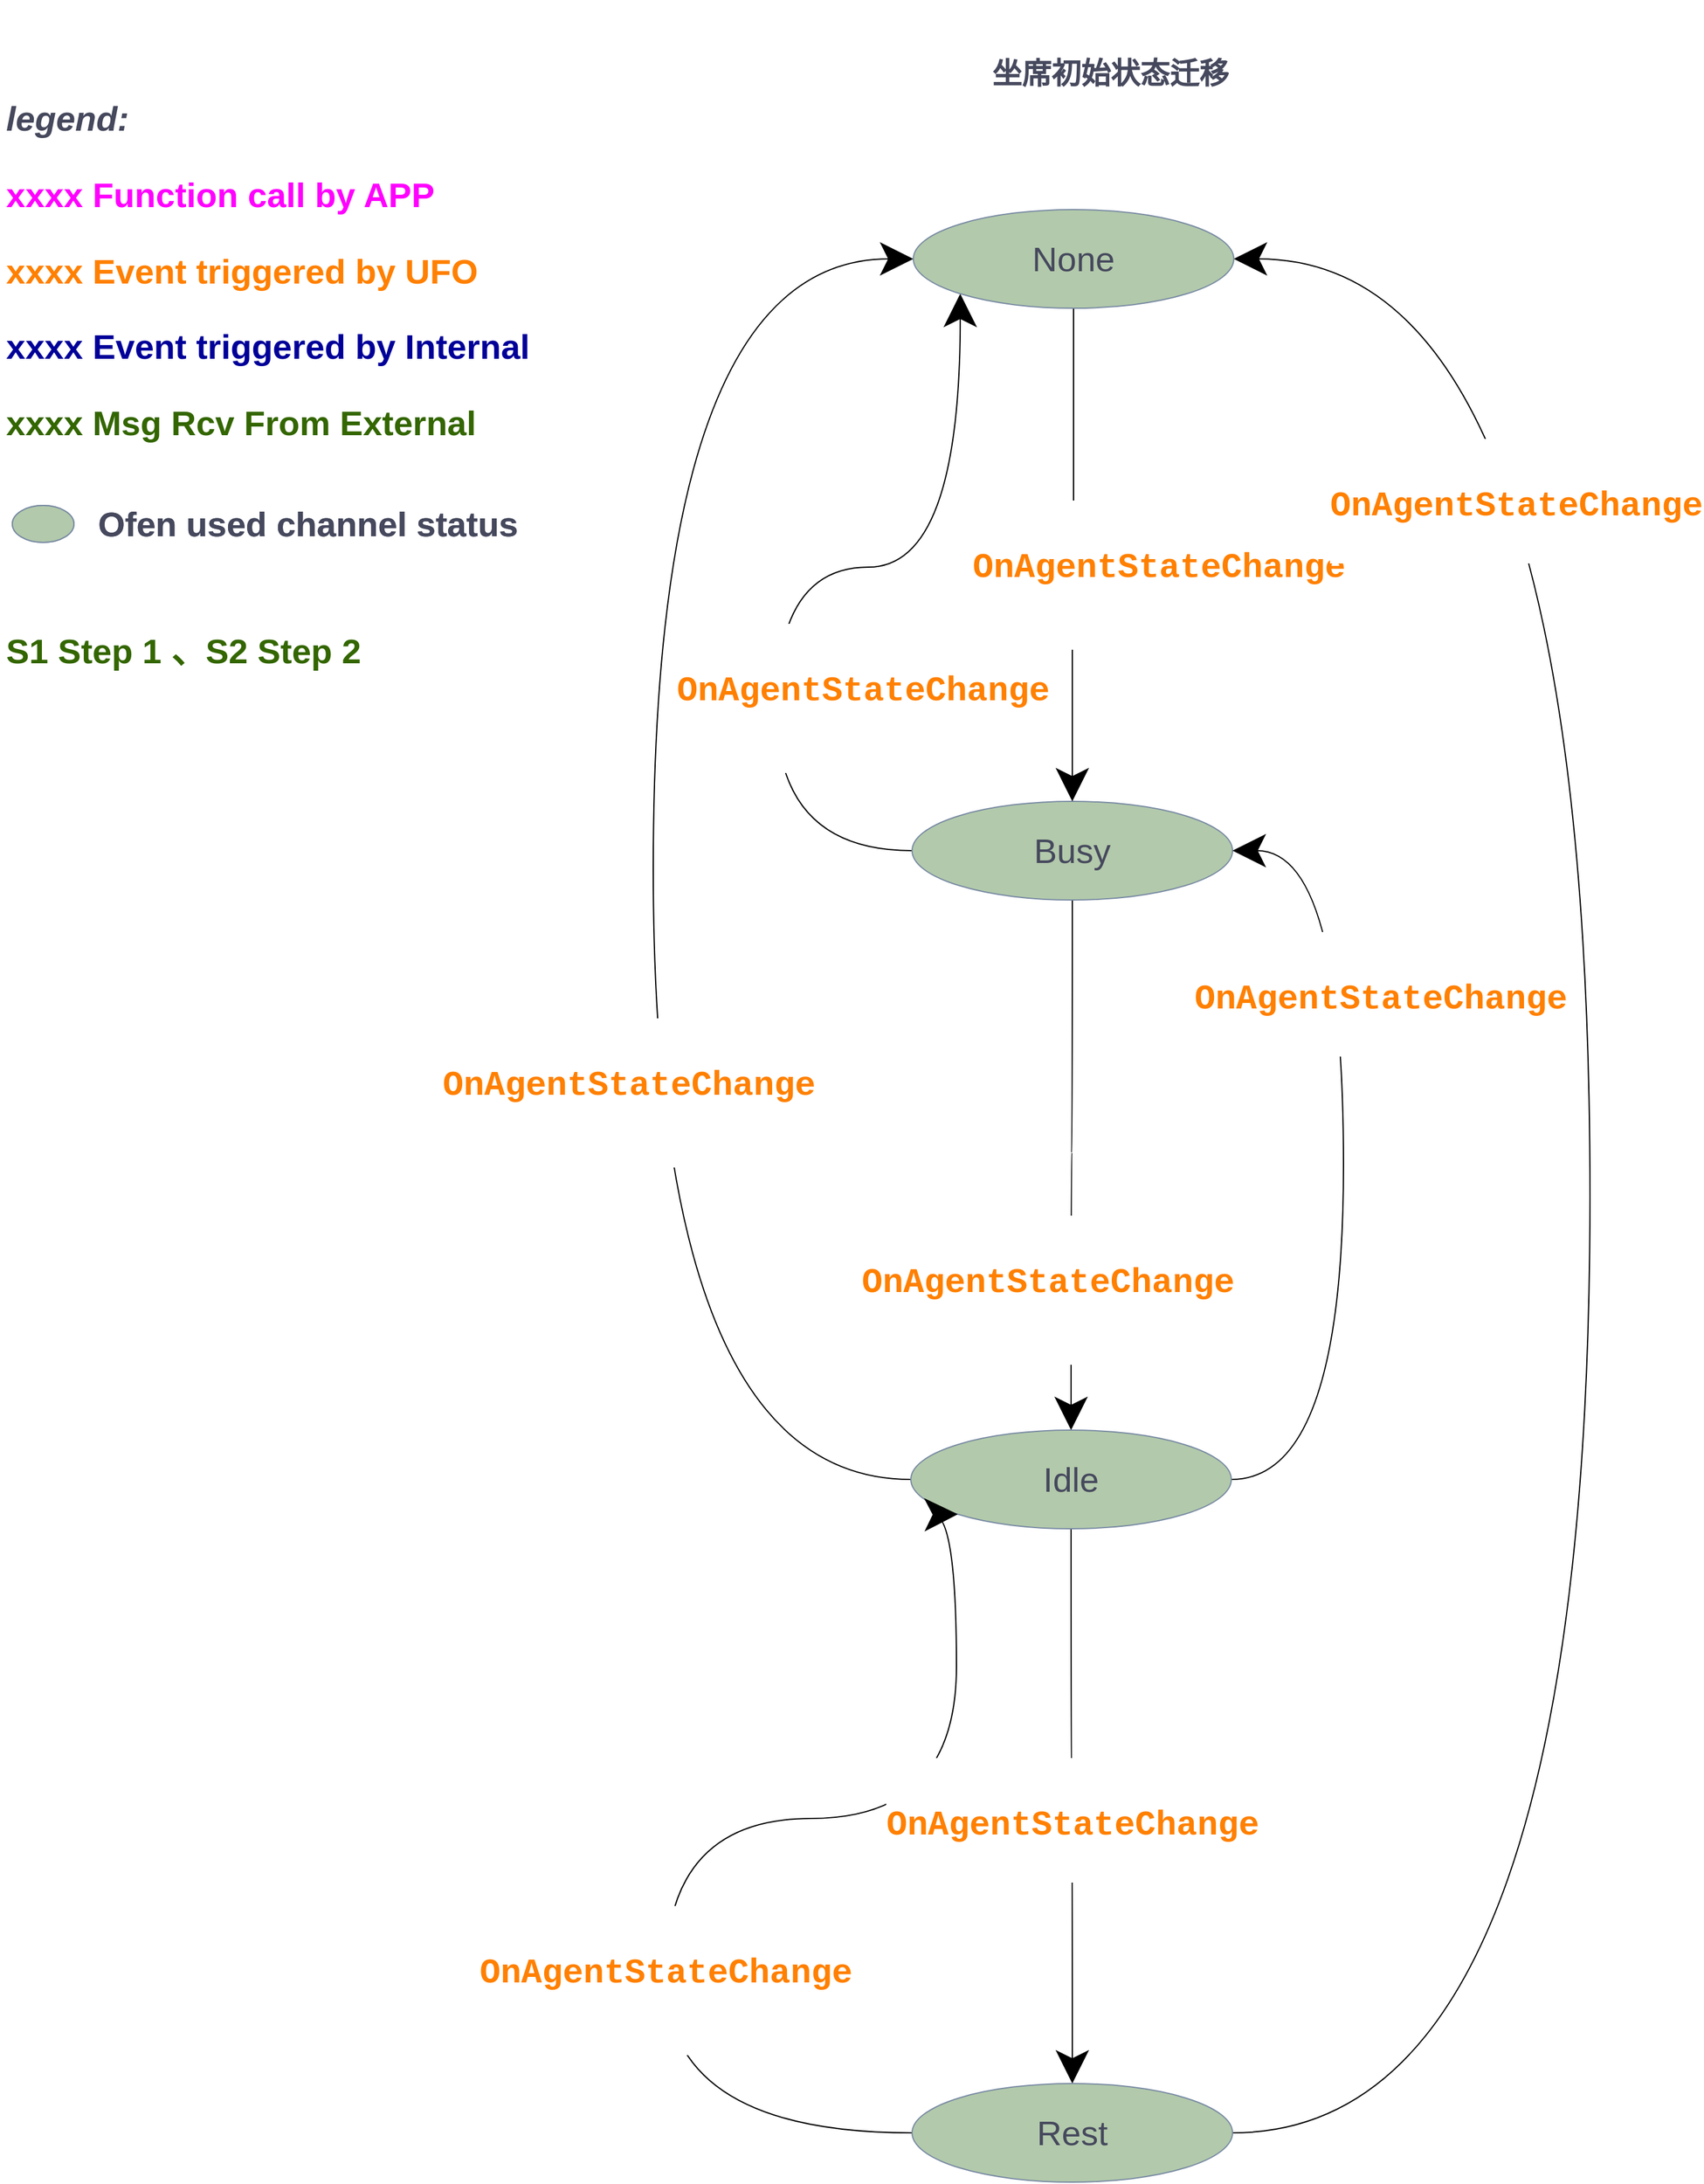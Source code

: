 <mxfile version="16.2.6" type="github">
  <diagram id="w_AIIrhfpoO35vBkycTq" name="第 1 页">
    <mxGraphModel dx="2723" dy="1029" grid="1" gridSize="10" guides="1" tooltips="1" connect="1" arrows="1" fold="1" page="1" pageScale="1" pageWidth="827" pageHeight="1169" math="0" shadow="0">
      <root>
        <mxCell id="0" />
        <mxCell id="1" parent="0" />
        <mxCell id="dQ7_-L5XWVC0MtfEueZ6-1" value="&lt;h1 style=&quot;font-size: 28px&quot;&gt;&lt;font style=&quot;font-size: 28px&quot;&gt;&lt;br&gt;&lt;/font&gt;&lt;/h1&gt;&lt;p style=&quot;font-size: 28px&quot;&gt;&lt;font style=&quot;font-size: 28px&quot;&gt;&lt;b&gt;&lt;i&gt;legend:&lt;/i&gt;&lt;/b&gt;&lt;/font&gt;&lt;/p&gt;&lt;p style=&quot;font-size: 28px&quot;&gt;&lt;font color=&quot;#ff00ff&quot; style=&quot;font-size: 28px&quot;&gt;&lt;b&gt;xxxx Function call by APP&lt;/b&gt;&lt;/font&gt;&lt;/p&gt;&lt;p style=&quot;font-size: 28px&quot;&gt;&lt;font style=&quot;font-size: 28px&quot;&gt;&lt;b style=&quot;color: rgb(255 , 128 , 0)&quot;&gt;xxxx Event triggered&amp;nbsp;by UFO&lt;/b&gt;&lt;font color=&quot;#ff00ff&quot; style=&quot;font-size: 28px&quot;&gt;&lt;b&gt;&lt;br&gt;&lt;/b&gt;&lt;/font&gt;&lt;/font&gt;&lt;/p&gt;&lt;p style=&quot;font-size: 28px&quot;&gt;&lt;b&gt;&lt;font style=&quot;font-size: 28px&quot;&gt;&lt;font color=&quot;#000099&quot; style=&quot;font-size: 28px&quot;&gt;xxxx Event triggered&amp;nbsp;by Internal&lt;/font&gt;&lt;font color=&quot;#ff00ff&quot; style=&quot;font-size: 28px&quot;&gt;&lt;br&gt;&lt;/font&gt;&lt;/font&gt;&lt;/b&gt;&lt;/p&gt;&lt;p style=&quot;font-size: 28px&quot;&gt;&lt;font color=&quot;#336600&quot; style=&quot;font-size: 28px&quot;&gt;&lt;b&gt;xxxx Msg Rcv From External&lt;/b&gt;&lt;/font&gt;&lt;/p&gt;&lt;p style=&quot;font-size: 28px&quot;&gt;&lt;font color=&quot;#336600&quot; style=&quot;font-size: 28px&quot;&gt;&lt;b&gt;&lt;br&gt;&lt;/b&gt;&lt;/font&gt;&lt;/p&gt;&lt;p style=&quot;font-size: 28px&quot;&gt;&lt;font color=&quot;#336600&quot; style=&quot;font-size: 28px&quot;&gt;&lt;b&gt;&lt;br&gt;&lt;/b&gt;&lt;/font&gt;&lt;/p&gt;&lt;p style=&quot;font-size: 28px&quot;&gt;&lt;font color=&quot;#336600&quot; style=&quot;font-size: 28px&quot;&gt;&lt;b&gt;S1 Step 1 、S2 Step 2&lt;/b&gt;&lt;/font&gt;&lt;/p&gt;&lt;p style=&quot;font-size: 28px&quot;&gt;&lt;font style=&quot;font-size: 28px&quot;&gt;&lt;br&gt;&lt;/font&gt;&lt;/p&gt;&lt;p style=&quot;font-size: 28px&quot;&gt;&lt;font color=&quot;#ff8000&quot; style=&quot;font-size: 28px&quot;&gt;&lt;br&gt;&lt;/font&gt;&lt;/p&gt;&lt;p style=&quot;font-size: 28px&quot;&gt;&lt;font color=&quot;#ff8000&quot; style=&quot;font-size: 28px&quot;&gt;&lt;br&gt;&lt;/font&gt;&lt;/p&gt;&lt;p style=&quot;font-size: 28px&quot;&gt;&lt;br&gt;&lt;/p&gt;" style="text;html=1;strokeColor=none;fillColor=none;spacing=5;spacingTop=-20;whiteSpace=wrap;overflow=hidden;rounded=0;fontColor=#46495D;" parent="1" vertex="1">
          <mxGeometry x="-500" y="20" width="661" height="560" as="geometry" />
        </mxCell>
        <mxCell id="dQ7_-L5XWVC0MtfEueZ6-2" value="&lt;font size=&quot;1&quot;&gt;&lt;b style=&quot;font-size: 28px&quot;&gt;Ofen used channel status&lt;/b&gt;&lt;/font&gt;" style="text;html=1;align=center;verticalAlign=middle;whiteSpace=wrap;rounded=0;strokeWidth=5;fontColor=#46495D;" parent="1" vertex="1">
          <mxGeometry x="-450" y="420" width="400" height="30" as="geometry" />
        </mxCell>
        <mxCell id="dQ7_-L5XWVC0MtfEueZ6-3" value="" style="ellipse;whiteSpace=wrap;html=1;fillColor=#B2C9AB;strokeColor=#788AA3;strokeWidth=1;fontColor=#46495D;" parent="1" vertex="1">
          <mxGeometry x="-490" y="420" width="50" height="30" as="geometry" />
        </mxCell>
        <mxCell id="zJMsMLb247lZ4SUorlam-59" style="edgeStyle=orthogonalEdgeStyle;curved=1;rounded=0;orthogonalLoop=1;jettySize=auto;html=1;entryX=0;entryY=1;entryDx=0;entryDy=0;endSize=24;" edge="1" parent="1" source="dQ7_-L5XWVC0MtfEueZ6-5" target="zJMsMLb247lZ4SUorlam-47">
          <mxGeometry relative="1" as="geometry">
            <Array as="points">
              <mxPoint x="130" y="700" />
              <mxPoint x="130" y="470" />
              <mxPoint x="279" y="470" />
            </Array>
          </mxGeometry>
        </mxCell>
        <mxCell id="zJMsMLb247lZ4SUorlam-60" style="edgeStyle=orthogonalEdgeStyle;curved=1;rounded=0;orthogonalLoop=1;jettySize=auto;html=1;endSize=24;" edge="1" parent="1" source="dQ7_-L5XWVC0MtfEueZ6-5" target="dQ7_-L5XWVC0MtfEueZ6-55">
          <mxGeometry relative="1" as="geometry" />
        </mxCell>
        <mxCell id="dQ7_-L5XWVC0MtfEueZ6-5" value="&lt;span style=&quot;font-size: 28px&quot;&gt;Busy&lt;/span&gt;" style="ellipse;whiteSpace=wrap;html=1;fillColor=#B2C9AB;strokeColor=#788AA3;fontColor=#46495D;" parent="1" vertex="1">
          <mxGeometry x="240" y="660" width="260" height="80" as="geometry" />
        </mxCell>
        <mxCell id="dQ7_-L5XWVC0MtfEueZ6-19" value="&lt;h1&gt;坐席初始状态迁移&lt;/h1&gt;&lt;p style=&quot;font-size: 20px&quot;&gt;&lt;br&gt;&lt;/p&gt;&lt;p style=&quot;font-size: 20px&quot;&gt;&lt;br&gt;&lt;/p&gt;&lt;p&gt;&lt;font color=&quot;#ff8000&quot;&gt;&lt;br&gt;&lt;/font&gt;&lt;/p&gt;&lt;p&gt;&lt;font color=&quot;#ff8000&quot;&gt;&lt;br&gt;&lt;/font&gt;&lt;/p&gt;&lt;p&gt;&lt;br&gt;&lt;/p&gt;" style="text;html=1;strokeColor=none;fillColor=none;spacing=5;spacingTop=-20;whiteSpace=wrap;overflow=hidden;rounded=0;fontColor=#46495D;" parent="1" vertex="1">
          <mxGeometry x="300" y="50" width="250" height="60" as="geometry" />
        </mxCell>
        <mxCell id="dQ7_-L5XWVC0MtfEueZ6-20" value="&lt;font size=&quot;1&quot;&gt;&lt;b style=&quot;font-size: 28px&quot;&gt;Ofen used channel status&lt;/b&gt;&lt;/font&gt;" style="text;html=1;align=center;verticalAlign=middle;whiteSpace=wrap;rounded=0;strokeWidth=5;fontColor=#46495D;" parent="1" vertex="1">
          <mxGeometry x="-450" y="420" width="400" height="30" as="geometry" />
        </mxCell>
        <mxCell id="dQ7_-L5XWVC0MtfEueZ6-21" value="" style="ellipse;whiteSpace=wrap;html=1;fillColor=#B2C9AB;strokeColor=#788AA3;strokeWidth=1;fontColor=#46495D;" parent="1" vertex="1">
          <mxGeometry x="-490" y="420" width="50" height="30" as="geometry" />
        </mxCell>
        <mxCell id="zJMsMLb247lZ4SUorlam-52" style="edgeStyle=orthogonalEdgeStyle;curved=1;rounded=0;orthogonalLoop=1;jettySize=auto;html=1;entryX=0;entryY=0.5;entryDx=0;entryDy=0;endSize=24;" edge="1" parent="1" source="dQ7_-L5XWVC0MtfEueZ6-55" target="zJMsMLb247lZ4SUorlam-47">
          <mxGeometry relative="1" as="geometry">
            <Array as="points">
              <mxPoint x="30" y="1210" />
              <mxPoint x="30" y="220" />
            </Array>
          </mxGeometry>
        </mxCell>
        <mxCell id="zJMsMLb247lZ4SUorlam-61" style="edgeStyle=orthogonalEdgeStyle;curved=1;rounded=0;orthogonalLoop=1;jettySize=auto;html=1;endSize=24;" edge="1" parent="1" source="dQ7_-L5XWVC0MtfEueZ6-55" target="dQ7_-L5XWVC0MtfEueZ6-64">
          <mxGeometry relative="1" as="geometry" />
        </mxCell>
        <mxCell id="zJMsMLb247lZ4SUorlam-62" style="edgeStyle=orthogonalEdgeStyle;curved=1;rounded=0;orthogonalLoop=1;jettySize=auto;html=1;entryX=1;entryY=0.5;entryDx=0;entryDy=0;endSize=24;exitX=1;exitY=0.5;exitDx=0;exitDy=0;" edge="1" parent="1" source="dQ7_-L5XWVC0MtfEueZ6-55" target="dQ7_-L5XWVC0MtfEueZ6-5">
          <mxGeometry relative="1" as="geometry">
            <Array as="points">
              <mxPoint x="590" y="1210" />
              <mxPoint x="590" y="700" />
            </Array>
          </mxGeometry>
        </mxCell>
        <mxCell id="dQ7_-L5XWVC0MtfEueZ6-55" value="&lt;span style=&quot;font-size: 28px&quot;&gt;Idle&lt;/span&gt;" style="ellipse;whiteSpace=wrap;html=1;fillColor=#B2C9AB;strokeColor=#788AA3;fontColor=#46495D;" parent="1" vertex="1">
          <mxGeometry x="239" y="1170" width="260" height="80" as="geometry" />
        </mxCell>
        <mxCell id="dQ7_-L5XWVC0MtfEueZ6-59" value="&lt;div style=&quot;font-family: &amp;#34;consolas&amp;#34; , &amp;#34;courier new&amp;#34; , monospace ; line-height: 19px ; font-size: 28px&quot;&gt;&lt;div style=&quot;font-family: &amp;#34;consolas&amp;#34; , &amp;#34;courier new&amp;#34; , monospace ; line-height: 19px&quot;&gt;&lt;h1 class=&quot;topictitle1&quot;&gt;&lt;span style=&quot;color: rgb(255 , 128 , 0) ; font-size: 28px&quot;&gt;OnAgentStateChange&lt;/span&gt;&lt;br&gt;&lt;/h1&gt;&lt;div&gt;&lt;br&gt;&lt;/div&gt;&lt;/div&gt;&lt;/div&gt;" style="edgeLabel;html=1;align=center;verticalAlign=middle;resizable=0;points=[];fontSize=15;fontColor=#46495D;fontStyle=1;" parent="1" vertex="1" connectable="0">
          <mxGeometry x="30" y="850" as="geometry">
            <mxPoint x="320" y="206" as="offset" />
          </mxGeometry>
        </mxCell>
        <mxCell id="zJMsMLb247lZ4SUorlam-53" style="edgeStyle=orthogonalEdgeStyle;curved=1;rounded=0;orthogonalLoop=1;jettySize=auto;html=1;entryX=1;entryY=0.5;entryDx=0;entryDy=0;endSize=24;" edge="1" parent="1" source="dQ7_-L5XWVC0MtfEueZ6-64" target="zJMsMLb247lZ4SUorlam-47">
          <mxGeometry relative="1" as="geometry">
            <Array as="points">
              <mxPoint x="790" y="1740" />
              <mxPoint x="790" y="220" />
            </Array>
          </mxGeometry>
        </mxCell>
        <mxCell id="dQ7_-L5XWVC0MtfEueZ6-62" value="&lt;div style=&quot;font-family: &amp;#34;consolas&amp;#34; , &amp;#34;courier new&amp;#34; , monospace ; line-height: 19px ; font-size: 28px&quot;&gt;&lt;div style=&quot;font-family: &amp;#34;consolas&amp;#34; , &amp;#34;courier new&amp;#34; , monospace ; line-height: 19px&quot;&gt;&lt;h1 class=&quot;topictitle1&quot;&gt;&lt;span style=&quot;color: rgb(255 , 128 , 0) ; font-size: 28px&quot;&gt;OnAgentStateChange&lt;/span&gt;&lt;br&gt;&lt;/h1&gt;&lt;/div&gt;&lt;/div&gt;" style="edgeLabel;html=1;align=center;verticalAlign=middle;resizable=0;points=[];fontSize=15;fontColor=#46495D;fontStyle=1;" parent="1" vertex="1" connectable="0">
          <mxGeometry x="300" y="610" as="geometry">
            <mxPoint x="320" y="206" as="offset" />
          </mxGeometry>
        </mxCell>
        <mxCell id="zJMsMLb247lZ4SUorlam-55" style="edgeStyle=orthogonalEdgeStyle;curved=1;rounded=0;orthogonalLoop=1;jettySize=auto;html=1;entryX=0;entryY=1;entryDx=0;entryDy=0;endSize=24;" edge="1" parent="1" source="dQ7_-L5XWVC0MtfEueZ6-64" target="dQ7_-L5XWVC0MtfEueZ6-55">
          <mxGeometry relative="1" as="geometry">
            <Array as="points">
              <mxPoint x="40" y="1740" />
              <mxPoint x="40" y="1485" />
              <mxPoint x="276" y="1485" />
            </Array>
          </mxGeometry>
        </mxCell>
        <mxCell id="dQ7_-L5XWVC0MtfEueZ6-64" value="&lt;span style=&quot;font-size: 28px&quot;&gt;Rest&lt;/span&gt;" style="ellipse;whiteSpace=wrap;html=1;fillColor=#B2C9AB;strokeColor=#788AA3;fontColor=#46495D;" parent="1" vertex="1">
          <mxGeometry x="240" y="1700" width="260" height="80" as="geometry" />
        </mxCell>
        <mxCell id="dQ7_-L5XWVC0MtfEueZ6-65" value="&lt;div style=&quot;font-family: &amp;#34;consolas&amp;#34; , &amp;#34;courier new&amp;#34; , monospace ; line-height: 19px ; font-size: 28px&quot;&gt;&lt;div style=&quot;font-family: &amp;#34;consolas&amp;#34; , &amp;#34;courier new&amp;#34; , monospace ; line-height: 19px&quot;&gt;&lt;h1 class=&quot;topictitle1&quot;&gt;&lt;span style=&quot;color: rgb(255 , 128 , 0) ; font-size: 28px&quot;&gt;OnAgentStateChange&lt;/span&gt;&lt;br&gt;&lt;/h1&gt;&lt;/div&gt;&lt;/div&gt;" style="edgeLabel;html=1;align=center;verticalAlign=middle;resizable=0;points=[];fontSize=15;fontColor=#46495D;fontStyle=1;" parent="1" vertex="1" connectable="0">
          <mxGeometry x="50" y="1280" as="geometry">
            <mxPoint x="320" y="206" as="offset" />
          </mxGeometry>
        </mxCell>
        <mxCell id="dQ7_-L5XWVC0MtfEueZ6-67" value="&lt;div style=&quot;font-family: &amp;#34;consolas&amp;#34; , &amp;#34;courier new&amp;#34; , monospace ; line-height: 19px ; font-size: 28px&quot;&gt;&lt;div style=&quot;font-family: &amp;#34;consolas&amp;#34; , &amp;#34;courier new&amp;#34; , monospace ; line-height: 19px&quot;&gt;&lt;h1 class=&quot;topictitle1&quot;&gt;&lt;span style=&quot;color: rgb(255 , 128 , 0) ; font-size: 28px&quot;&gt;OnAgentStateChange&lt;/span&gt;&lt;br&gt;&lt;/h1&gt;&lt;div&gt;&lt;br&gt;&lt;/div&gt;&lt;/div&gt;&lt;/div&gt;" style="edgeLabel;html=1;align=center;verticalAlign=middle;resizable=0;points=[];fontSize=15;fontColor=#46495D;fontStyle=1;" parent="1" vertex="1" connectable="0">
          <mxGeometry x="-280" y="1410" as="geometry">
            <mxPoint x="320" y="206" as="offset" />
          </mxGeometry>
        </mxCell>
        <mxCell id="zJMsMLb247lZ4SUorlam-48" style="edgeStyle=orthogonalEdgeStyle;rounded=0;orthogonalLoop=1;jettySize=auto;html=1;entryX=0.5;entryY=0;entryDx=0;entryDy=0;endSize=24;" edge="1" parent="1" source="zJMsMLb247lZ4SUorlam-47" target="dQ7_-L5XWVC0MtfEueZ6-5">
          <mxGeometry relative="1" as="geometry" />
        </mxCell>
        <mxCell id="zJMsMLb247lZ4SUorlam-47" value="&lt;span style=&quot;font-size: 28px&quot;&gt;None&lt;/span&gt;" style="ellipse;whiteSpace=wrap;html=1;fillColor=#B2C9AB;strokeColor=#788AA3;fontColor=#46495D;" vertex="1" parent="1">
          <mxGeometry x="241" y="180" width="260" height="80" as="geometry" />
        </mxCell>
        <mxCell id="zJMsMLb247lZ4SUorlam-49" value="&lt;div style=&quot;font-family: &amp;#34;consolas&amp;#34; , &amp;#34;courier new&amp;#34; , monospace ; line-height: 19px ; font-size: 28px&quot;&gt;&lt;div style=&quot;font-family: &amp;#34;consolas&amp;#34; , &amp;#34;courier new&amp;#34; , monospace ; line-height: 19px&quot;&gt;&lt;h1 class=&quot;topictitle1&quot;&gt;&lt;span style=&quot;color: rgb(255 , 128 , 0) ; font-size: 28px&quot;&gt;OnAgentStateChange&lt;/span&gt;&lt;br&gt;&lt;/h1&gt;&lt;div&gt;&lt;br&gt;&lt;/div&gt;&lt;/div&gt;&lt;/div&gt;" style="edgeLabel;html=1;align=center;verticalAlign=middle;resizable=0;points=[];fontSize=15;fontColor=#46495D;fontStyle=1;" vertex="1" connectable="0" parent="1">
          <mxGeometry x="120" y="270" as="geometry">
            <mxPoint x="320" y="206" as="offset" />
          </mxGeometry>
        </mxCell>
        <mxCell id="zJMsMLb247lZ4SUorlam-56" value="&lt;div style=&quot;font-family: &amp;#34;consolas&amp;#34; , &amp;#34;courier new&amp;#34; , monospace ; line-height: 19px ; font-size: 28px&quot;&gt;&lt;div style=&quot;font-family: &amp;#34;consolas&amp;#34; , &amp;#34;courier new&amp;#34; , monospace ; line-height: 19px&quot;&gt;&lt;h1 class=&quot;topictitle1&quot;&gt;&lt;span style=&quot;color: rgb(255 , 128 , 0) ; font-size: 28px&quot;&gt;OnAgentStateChange&lt;/span&gt;&lt;br&gt;&lt;/h1&gt;&lt;/div&gt;&lt;/div&gt;" style="edgeLabel;html=1;align=center;verticalAlign=middle;resizable=0;points=[];fontSize=15;fontColor=#46495D;fontStyle=1;" vertex="1" connectable="0" parent="1">
          <mxGeometry x="410" y="210" as="geometry">
            <mxPoint x="320" y="206" as="offset" />
          </mxGeometry>
        </mxCell>
        <mxCell id="zJMsMLb247lZ4SUorlam-57" value="&lt;div style=&quot;font-family: &amp;#34;consolas&amp;#34; , &amp;#34;courier new&amp;#34; , monospace ; line-height: 19px ; font-size: 28px&quot;&gt;&lt;div style=&quot;font-family: &amp;#34;consolas&amp;#34; , &amp;#34;courier new&amp;#34; , monospace ; line-height: 19px&quot;&gt;&lt;h1 class=&quot;topictitle1&quot;&gt;&lt;span style=&quot;color: rgb(255 , 128 , 0) ; font-size: 28px&quot;&gt;OnAgentStateChange&lt;/span&gt;&lt;br&gt;&lt;/h1&gt;&lt;div&gt;&lt;br&gt;&lt;/div&gt;&lt;/div&gt;&lt;/div&gt;" style="edgeLabel;html=1;align=center;verticalAlign=middle;resizable=0;points=[];fontSize=15;fontColor=#46495D;fontStyle=1;" vertex="1" connectable="0" parent="1">
          <mxGeometry x="-310" y="690" as="geometry">
            <mxPoint x="320" y="206" as="offset" />
          </mxGeometry>
        </mxCell>
        <mxCell id="zJMsMLb247lZ4SUorlam-58" value="&lt;div style=&quot;font-family: &amp;#34;consolas&amp;#34; , &amp;#34;courier new&amp;#34; , monospace ; line-height: 19px ; font-size: 28px&quot;&gt;&lt;div style=&quot;font-family: &amp;#34;consolas&amp;#34; , &amp;#34;courier new&amp;#34; , monospace ; line-height: 19px&quot;&gt;&lt;h1 class=&quot;topictitle1&quot;&gt;&lt;span style=&quot;color: rgb(255 , 128 , 0) ; font-size: 28px&quot;&gt;OnAgentStateChange&lt;/span&gt;&lt;br&gt;&lt;/h1&gt;&lt;div&gt;&lt;br&gt;&lt;/div&gt;&lt;/div&gt;&lt;/div&gt;" style="edgeLabel;html=1;align=center;verticalAlign=middle;resizable=0;points=[];fontSize=15;fontColor=#46495D;fontStyle=1;" vertex="1" connectable="0" parent="1">
          <mxGeometry x="-120" y="370" as="geometry">
            <mxPoint x="320" y="206" as="offset" />
          </mxGeometry>
        </mxCell>
      </root>
    </mxGraphModel>
  </diagram>
</mxfile>
